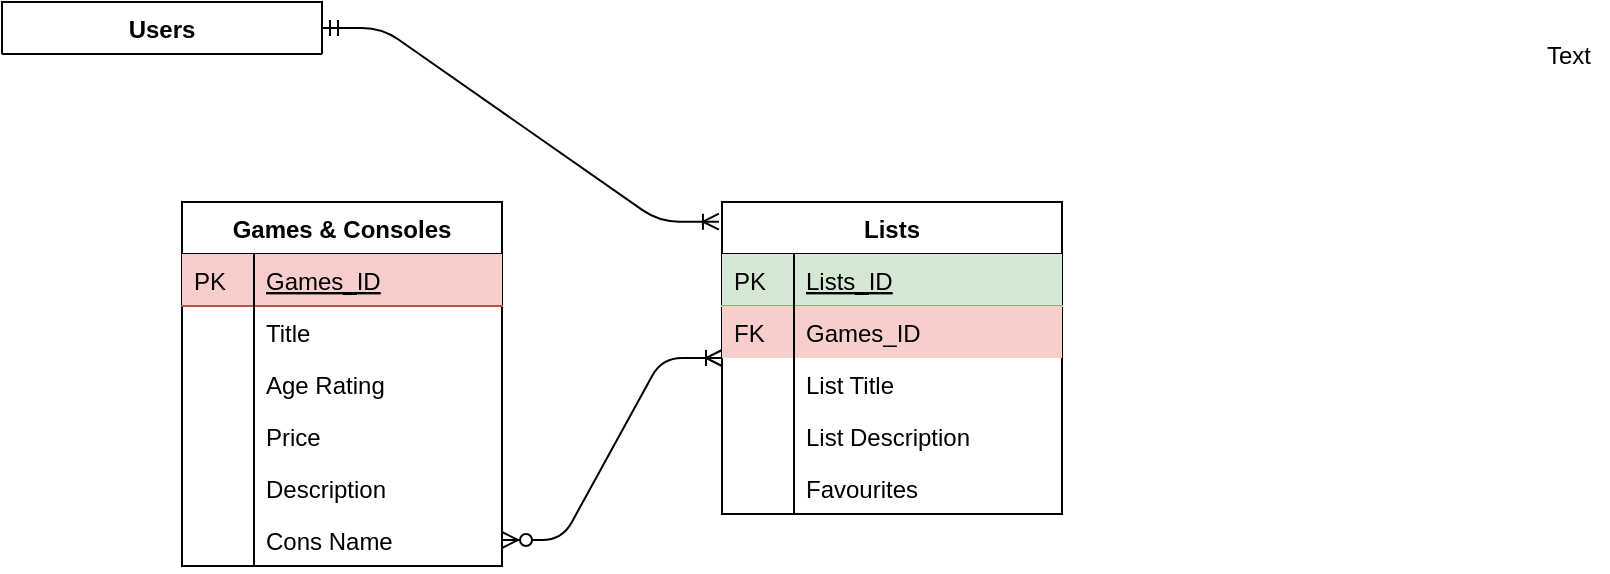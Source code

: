 <mxfile version="13.2.4"><diagram id="C5RBs43oDa-KdzZeNtuy" name="Page-1"><mxGraphModel dx="509" dy="488" grid="1" gridSize="10" guides="1" tooltips="1" connect="1" arrows="1" fold="1" page="1" pageScale="1" pageWidth="827" pageHeight="1169" math="0" shadow="0"><root><mxCell id="WIyWlLk6GJQsqaUBKTNV-0"/><mxCell id="WIyWlLk6GJQsqaUBKTNV-1" parent="WIyWlLk6GJQsqaUBKTNV-0"/><mxCell id="4nFM07WOAd8OjmNb4EJQ-6" value="" style="edgeStyle=entityRelationEdgeStyle;fontSize=12;html=1;endArrow=ERoneToMany;startArrow=ERzeroToMany;" parent="WIyWlLk6GJQsqaUBKTNV-1" source="WnUUjH9KOxSA-IPf8aZV-4" target="dpPuSQ145wHK7adOpRKf-0" edge="1"><mxGeometry width="100" height="100" relative="1" as="geometry"><mxPoint x="450" y="595" as="sourcePoint"/><mxPoint x="520" y="579" as="targetPoint"/></mxGeometry></mxCell><mxCell id="dpPuSQ145wHK7adOpRKf-0" value="Lists" style="swimlane;fontStyle=1;childLayout=stackLayout;horizontal=1;startSize=26;horizontalStack=0;resizeParent=1;resizeLast=0;collapsible=1;marginBottom=0;rounded=0;shadow=0;strokeWidth=1;" parent="WIyWlLk6GJQsqaUBKTNV-1" vertex="1"><mxGeometry x="550" y="370" width="170" height="156" as="geometry"><mxRectangle x="260" y="270" width="160" height="26" as="alternateBounds"/></mxGeometry></mxCell><mxCell id="dpPuSQ145wHK7adOpRKf-1" value="Lists_ID" style="shape=partialRectangle;top=0;left=0;right=0;bottom=1;align=left;verticalAlign=top;fillColor=#d5e8d4;spacingLeft=40;spacingRight=4;overflow=hidden;rotatable=0;points=[[0,0.5],[1,0.5]];portConstraint=eastwest;dropTarget=0;rounded=0;shadow=0;strokeWidth=1;fontStyle=4;strokeColor=#82b366;" parent="dpPuSQ145wHK7adOpRKf-0" vertex="1"><mxGeometry y="26" width="170" height="26" as="geometry"/></mxCell><mxCell id="dpPuSQ145wHK7adOpRKf-2" value="PK" style="shape=partialRectangle;top=0;left=0;bottom=0;fillColor=none;align=left;verticalAlign=top;spacingLeft=4;spacingRight=4;overflow=hidden;rotatable=0;points=[];portConstraint=eastwest;part=1;" parent="dpPuSQ145wHK7adOpRKf-1" vertex="1" connectable="0"><mxGeometry width="36" height="26" as="geometry"/></mxCell><mxCell id="dpPuSQ145wHK7adOpRKf-111" value="Games_ID" style="shape=partialRectangle;top=0;left=0;right=0;bottom=0;align=left;verticalAlign=top;fillColor=#f8cecc;spacingLeft=40;spacingRight=4;overflow=hidden;rotatable=0;points=[[0,0.5],[1,0.5]];portConstraint=eastwest;dropTarget=0;rounded=0;shadow=0;strokeWidth=1;strokeColor=#b85450;" parent="dpPuSQ145wHK7adOpRKf-0" vertex="1"><mxGeometry y="52" width="170" height="26" as="geometry"/></mxCell><mxCell id="dpPuSQ145wHK7adOpRKf-112" value="FK" style="shape=partialRectangle;top=0;left=0;bottom=0;fillColor=none;align=left;verticalAlign=top;spacingLeft=4;spacingRight=4;overflow=hidden;rotatable=0;points=[];portConstraint=eastwest;part=1;" parent="dpPuSQ145wHK7adOpRKf-111" vertex="1" connectable="0"><mxGeometry width="36" height="26" as="geometry"/></mxCell><mxCell id="0NQ6MLU74pi4t7_e6YyA-2" value="List Title" style="shape=partialRectangle;top=0;left=0;right=0;bottom=0;align=left;verticalAlign=top;fillColor=none;spacingLeft=40;spacingRight=4;overflow=hidden;rotatable=0;points=[[0,0.5],[1,0.5]];portConstraint=eastwest;dropTarget=0;rounded=0;shadow=0;strokeWidth=1;" parent="dpPuSQ145wHK7adOpRKf-0" vertex="1"><mxGeometry y="78" width="170" height="26" as="geometry"/></mxCell><mxCell id="0NQ6MLU74pi4t7_e6YyA-3" value="" style="shape=partialRectangle;top=0;left=0;bottom=0;fillColor=none;align=left;verticalAlign=top;spacingLeft=4;spacingRight=4;overflow=hidden;rotatable=0;points=[];portConstraint=eastwest;part=1;" parent="0NQ6MLU74pi4t7_e6YyA-2" vertex="1" connectable="0"><mxGeometry width="36" height="26" as="geometry"/></mxCell><mxCell id="dpPuSQ145wHK7adOpRKf-72" value="List Description" style="shape=partialRectangle;top=0;left=0;right=0;bottom=0;align=left;verticalAlign=top;fillColor=none;spacingLeft=40;spacingRight=4;overflow=hidden;rotatable=0;points=[[0,0.5],[1,0.5]];portConstraint=eastwest;dropTarget=0;rounded=0;shadow=0;strokeWidth=1;" parent="dpPuSQ145wHK7adOpRKf-0" vertex="1"><mxGeometry y="104" width="170" height="26" as="geometry"/></mxCell><mxCell id="dpPuSQ145wHK7adOpRKf-73" value="" style="shape=partialRectangle;top=0;left=0;bottom=0;fillColor=none;align=left;verticalAlign=top;spacingLeft=4;spacingRight=4;overflow=hidden;rotatable=0;points=[];portConstraint=eastwest;part=1;" parent="dpPuSQ145wHK7adOpRKf-72" vertex="1" connectable="0"><mxGeometry width="36" height="26" as="geometry"/></mxCell><mxCell id="dpPuSQ145wHK7adOpRKf-116" value="Favourites" style="shape=partialRectangle;top=0;left=0;right=0;bottom=0;align=left;verticalAlign=top;fillColor=none;spacingLeft=40;spacingRight=4;overflow=hidden;rotatable=0;points=[[0,0.5],[1,0.5]];portConstraint=eastwest;dropTarget=0;rounded=0;shadow=0;strokeWidth=1;" parent="dpPuSQ145wHK7adOpRKf-0" vertex="1"><mxGeometry y="130" width="170" height="26" as="geometry"/></mxCell><mxCell id="dpPuSQ145wHK7adOpRKf-117" value="" style="shape=partialRectangle;top=0;left=0;bottom=0;fillColor=none;align=left;verticalAlign=top;spacingLeft=4;spacingRight=4;overflow=hidden;rotatable=0;points=[];portConstraint=eastwest;part=1;" parent="dpPuSQ145wHK7adOpRKf-116" vertex="1" connectable="0"><mxGeometry width="36" height="26" as="geometry"/></mxCell><mxCell id="0NQ6MLU74pi4t7_e6YyA-1" value="" style="edgeStyle=entityRelationEdgeStyle;fontSize=12;html=1;endArrow=ERoneToMany;startArrow=ERmandOne;entryX=-0.009;entryY=0.063;entryDx=0;entryDy=0;exitX=1;exitY=0.5;exitDx=0;exitDy=0;entryPerimeter=0;" parent="WIyWlLk6GJQsqaUBKTNV-1" source="dpPuSQ145wHK7adOpRKf-87" target="dpPuSQ145wHK7adOpRKf-0" edge="1"><mxGeometry width="100" height="100" relative="1" as="geometry"><mxPoint x="380" y="330" as="sourcePoint"/><mxPoint x="480" y="230" as="targetPoint"/></mxGeometry></mxCell><mxCell id="IUzLtUbprcBQcxeLlG7t-0" value="Text" style="text;html=1;align=center;verticalAlign=middle;resizable=0;points=[];autosize=1;" vertex="1" parent="WIyWlLk6GJQsqaUBKTNV-1"><mxGeometry x="953" y="287" width="40" height="20" as="geometry"/></mxCell><mxCell id="dpPuSQ145wHK7adOpRKf-78" value="Users" style="swimlane;fontStyle=1;childLayout=stackLayout;horizontal=1;startSize=26;horizontalStack=0;resizeParent=1;resizeLast=0;collapsible=1;marginBottom=0;rounded=0;shadow=0;strokeWidth=1;" parent="WIyWlLk6GJQsqaUBKTNV-1" vertex="1" collapsed="1"><mxGeometry x="190" y="270" width="160" height="26" as="geometry"><mxRectangle x="130" y="160" width="160" height="224" as="alternateBounds"/></mxGeometry></mxCell><mxCell id="dpPuSQ145wHK7adOpRKf-79" value="User_ID" style="shape=partialRectangle;top=0;left=0;right=0;bottom=1;align=left;verticalAlign=top;fillColor=#dae8fc;spacingLeft=40;spacingRight=4;overflow=hidden;rotatable=0;points=[[0,0.5],[1,0.5]];portConstraint=eastwest;dropTarget=0;rounded=0;shadow=0;strokeWidth=1;fontStyle=4;strokeColor=#6c8ebf;" parent="dpPuSQ145wHK7adOpRKf-78" vertex="1"><mxGeometry y="26" width="160" height="26" as="geometry"/></mxCell><mxCell id="dpPuSQ145wHK7adOpRKf-80" value="PK" style="shape=partialRectangle;top=0;left=0;bottom=0;fillColor=none;align=left;verticalAlign=top;spacingLeft=4;spacingRight=4;overflow=hidden;rotatable=0;points=[];portConstraint=eastwest;part=1;" parent="dpPuSQ145wHK7adOpRKf-79" vertex="1" connectable="0"><mxGeometry width="36" height="26" as="geometry"/></mxCell><mxCell id="dpPuSQ145wHK7adOpRKf-83" value="Name" style="shape=partialRectangle;top=0;left=0;right=0;bottom=0;align=left;verticalAlign=top;fillColor=none;spacingLeft=40;spacingRight=4;overflow=hidden;rotatable=0;points=[[0,0.5],[1,0.5]];portConstraint=eastwest;dropTarget=0;rounded=0;shadow=0;strokeWidth=1;" parent="dpPuSQ145wHK7adOpRKf-78" vertex="1"><mxGeometry y="52" width="160" height="26" as="geometry"/></mxCell><mxCell id="dpPuSQ145wHK7adOpRKf-84" value="" style="shape=partialRectangle;top=0;left=0;bottom=0;fillColor=none;align=left;verticalAlign=top;spacingLeft=4;spacingRight=4;overflow=hidden;rotatable=0;points=[];portConstraint=eastwest;part=1;" parent="dpPuSQ145wHK7adOpRKf-83" vertex="1" connectable="0"><mxGeometry width="36" height="26" as="geometry"/></mxCell><mxCell id="dpPuSQ145wHK7adOpRKf-85" value="Email Address" style="shape=partialRectangle;top=0;left=0;right=0;bottom=0;align=left;verticalAlign=top;fillColor=none;spacingLeft=40;spacingRight=4;overflow=hidden;rotatable=0;points=[[0,0.5],[1,0.5]];portConstraint=eastwest;dropTarget=0;rounded=0;shadow=0;strokeWidth=1;" parent="dpPuSQ145wHK7adOpRKf-78" vertex="1"><mxGeometry y="78" width="160" height="26" as="geometry"/></mxCell><mxCell id="dpPuSQ145wHK7adOpRKf-86" value="" style="shape=partialRectangle;top=0;left=0;bottom=0;fillColor=none;align=left;verticalAlign=top;spacingLeft=4;spacingRight=4;overflow=hidden;rotatable=0;points=[];portConstraint=eastwest;part=1;" parent="dpPuSQ145wHK7adOpRKf-85" vertex="1" connectable="0"><mxGeometry width="36" height="26" as="geometry"/></mxCell><mxCell id="dpPuSQ145wHK7adOpRKf-87" value="Password" style="shape=partialRectangle;top=0;left=0;right=0;bottom=0;align=left;verticalAlign=top;fillColor=none;spacingLeft=40;spacingRight=4;overflow=hidden;rotatable=0;points=[[0,0.5],[1,0.5]];portConstraint=eastwest;dropTarget=0;rounded=0;shadow=0;strokeWidth=1;" parent="dpPuSQ145wHK7adOpRKf-78" vertex="1"><mxGeometry y="104" width="160" height="26" as="geometry"/></mxCell><mxCell id="dpPuSQ145wHK7adOpRKf-88" value="" style="shape=partialRectangle;top=0;left=0;bottom=0;fillColor=none;align=left;verticalAlign=top;spacingLeft=4;spacingRight=4;overflow=hidden;rotatable=0;points=[];portConstraint=eastwest;part=1;" parent="dpPuSQ145wHK7adOpRKf-87" vertex="1" connectable="0"><mxGeometry width="36" height="26" as="geometry"/></mxCell><mxCell id="dpPuSQ145wHK7adOpRKf-89" value="Biography" style="shape=partialRectangle;top=0;left=0;right=0;bottom=0;align=left;verticalAlign=top;fillColor=none;spacingLeft=40;spacingRight=4;overflow=hidden;rotatable=0;points=[[0,0.5],[1,0.5]];portConstraint=eastwest;dropTarget=0;rounded=0;shadow=0;strokeWidth=1;" parent="dpPuSQ145wHK7adOpRKf-78" vertex="1"><mxGeometry y="130" width="160" height="26" as="geometry"/></mxCell><mxCell id="dpPuSQ145wHK7adOpRKf-90" value="" style="shape=partialRectangle;top=0;left=0;bottom=0;fillColor=none;align=left;verticalAlign=top;spacingLeft=4;spacingRight=4;overflow=hidden;rotatable=0;points=[];portConstraint=eastwest;part=1;" parent="dpPuSQ145wHK7adOpRKf-89" vertex="1" connectable="0"><mxGeometry width="36" height="26" as="geometry"/></mxCell><mxCell id="dpPuSQ145wHK7adOpRKf-91" value="Console Preference" style="shape=partialRectangle;top=0;left=0;right=0;bottom=0;align=left;verticalAlign=top;fillColor=none;spacingLeft=40;spacingRight=4;overflow=hidden;rotatable=0;points=[[0,0.5],[1,0.5]];portConstraint=eastwest;dropTarget=0;rounded=0;shadow=0;strokeWidth=1;" parent="dpPuSQ145wHK7adOpRKf-78" vertex="1"><mxGeometry y="156" width="160" height="34" as="geometry"/></mxCell><mxCell id="dpPuSQ145wHK7adOpRKf-92" value="" style="shape=partialRectangle;top=0;left=0;bottom=0;fillColor=none;align=left;verticalAlign=top;spacingLeft=4;spacingRight=4;overflow=hidden;rotatable=0;points=[];portConstraint=eastwest;part=1;" parent="dpPuSQ145wHK7adOpRKf-91" vertex="1" connectable="0"><mxGeometry width="36" height="34" as="geometry"/></mxCell><mxCell id="dpPuSQ145wHK7adOpRKf-97" value="..." style="shape=partialRectangle;top=0;left=0;right=0;bottom=0;align=left;verticalAlign=top;fillColor=none;spacingLeft=40;spacingRight=4;overflow=hidden;rotatable=0;points=[[0,0.5],[1,0.5]];portConstraint=eastwest;dropTarget=0;rounded=0;shadow=0;strokeWidth=1;" parent="dpPuSQ145wHK7adOpRKf-78" vertex="1"><mxGeometry y="190" width="160" height="34" as="geometry"/></mxCell><mxCell id="dpPuSQ145wHK7adOpRKf-98" value="" style="shape=partialRectangle;top=0;left=0;bottom=0;fillColor=none;align=left;verticalAlign=top;spacingLeft=4;spacingRight=4;overflow=hidden;rotatable=0;points=[];portConstraint=eastwest;part=1;" parent="dpPuSQ145wHK7adOpRKf-97" vertex="1" connectable="0"><mxGeometry width="36" height="34" as="geometry"/></mxCell><mxCell id="zkfFHV4jXpPFQw0GAbJ--56" value="Games &amp; Consoles" style="swimlane;fontStyle=1;childLayout=stackLayout;horizontal=1;startSize=26;horizontalStack=0;resizeParent=1;resizeLast=0;collapsible=1;marginBottom=0;rounded=0;shadow=0;strokeWidth=1;" parent="WIyWlLk6GJQsqaUBKTNV-1" vertex="1"><mxGeometry x="280" y="370" width="160" height="182" as="geometry"><mxRectangle x="260" y="80" width="160" height="26" as="alternateBounds"/></mxGeometry></mxCell><mxCell id="zkfFHV4jXpPFQw0GAbJ--57" value="Games_ID" style="shape=partialRectangle;top=0;left=0;right=0;bottom=1;align=left;verticalAlign=top;fillColor=#f8cecc;spacingLeft=40;spacingRight=4;overflow=hidden;rotatable=0;points=[[0,0.5],[1,0.5]];portConstraint=eastwest;dropTarget=0;rounded=0;shadow=0;strokeWidth=1;fontStyle=4;strokeColor=#b85450;" parent="zkfFHV4jXpPFQw0GAbJ--56" vertex="1"><mxGeometry y="26" width="160" height="26" as="geometry"/></mxCell><mxCell id="zkfFHV4jXpPFQw0GAbJ--58" value="PK" style="shape=partialRectangle;top=0;left=0;bottom=0;fillColor=none;align=left;verticalAlign=top;spacingLeft=4;spacingRight=4;overflow=hidden;rotatable=0;points=[];portConstraint=eastwest;part=1;" parent="zkfFHV4jXpPFQw0GAbJ--57" vertex="1" connectable="0"><mxGeometry width="36" height="26" as="geometry"/></mxCell><mxCell id="zkfFHV4jXpPFQw0GAbJ--61" value="Title" style="shape=partialRectangle;top=0;left=0;right=0;bottom=0;align=left;verticalAlign=top;fillColor=none;spacingLeft=40;spacingRight=4;overflow=hidden;rotatable=0;points=[[0,0.5],[1,0.5]];portConstraint=eastwest;dropTarget=0;rounded=0;shadow=0;strokeWidth=1;" parent="zkfFHV4jXpPFQw0GAbJ--56" vertex="1"><mxGeometry y="52" width="160" height="26" as="geometry"/></mxCell><mxCell id="zkfFHV4jXpPFQw0GAbJ--62" value="" style="shape=partialRectangle;top=0;left=0;bottom=0;fillColor=none;align=left;verticalAlign=top;spacingLeft=4;spacingRight=4;overflow=hidden;rotatable=0;points=[];portConstraint=eastwest;part=1;" parent="zkfFHV4jXpPFQw0GAbJ--61" vertex="1" connectable="0"><mxGeometry width="36" height="26" as="geometry"/></mxCell><mxCell id="dpPuSQ145wHK7adOpRKf-99" value="Age Rating" style="shape=partialRectangle;top=0;left=0;right=0;bottom=0;align=left;verticalAlign=top;fillColor=none;spacingLeft=40;spacingRight=4;overflow=hidden;rotatable=0;points=[[0,0.5],[1,0.5]];portConstraint=eastwest;dropTarget=0;rounded=0;shadow=0;strokeWidth=1;" parent="zkfFHV4jXpPFQw0GAbJ--56" vertex="1"><mxGeometry y="78" width="160" height="26" as="geometry"/></mxCell><mxCell id="dpPuSQ145wHK7adOpRKf-100" value="" style="shape=partialRectangle;top=0;left=0;bottom=0;fillColor=none;align=left;verticalAlign=top;spacingLeft=4;spacingRight=4;overflow=hidden;rotatable=0;points=[];portConstraint=eastwest;part=1;" parent="dpPuSQ145wHK7adOpRKf-99" vertex="1" connectable="0"><mxGeometry width="36" height="26" as="geometry"/></mxCell><mxCell id="dpPuSQ145wHK7adOpRKf-101" value="Price" style="shape=partialRectangle;top=0;left=0;right=0;bottom=0;align=left;verticalAlign=top;fillColor=none;spacingLeft=40;spacingRight=4;overflow=hidden;rotatable=0;points=[[0,0.5],[1,0.5]];portConstraint=eastwest;dropTarget=0;rounded=0;shadow=0;strokeWidth=1;" parent="zkfFHV4jXpPFQw0GAbJ--56" vertex="1"><mxGeometry y="104" width="160" height="26" as="geometry"/></mxCell><mxCell id="dpPuSQ145wHK7adOpRKf-102" value="" style="shape=partialRectangle;top=0;left=0;bottom=0;fillColor=none;align=left;verticalAlign=top;spacingLeft=4;spacingRight=4;overflow=hidden;rotatable=0;points=[];portConstraint=eastwest;part=1;" parent="dpPuSQ145wHK7adOpRKf-101" vertex="1" connectable="0"><mxGeometry width="36" height="26" as="geometry"/></mxCell><mxCell id="zkfFHV4jXpPFQw0GAbJ--59" value="Description" style="shape=partialRectangle;top=0;left=0;right=0;bottom=0;align=left;verticalAlign=top;fillColor=none;spacingLeft=40;spacingRight=4;overflow=hidden;rotatable=0;points=[[0,0.5],[1,0.5]];portConstraint=eastwest;dropTarget=0;rounded=0;shadow=0;strokeWidth=1;" parent="zkfFHV4jXpPFQw0GAbJ--56" vertex="1"><mxGeometry y="130" width="160" height="26" as="geometry"/></mxCell><mxCell id="zkfFHV4jXpPFQw0GAbJ--60" value="" style="shape=partialRectangle;top=0;left=0;bottom=0;fillColor=none;align=left;verticalAlign=top;spacingLeft=4;spacingRight=4;overflow=hidden;rotatable=0;points=[];portConstraint=eastwest;part=1;" parent="zkfFHV4jXpPFQw0GAbJ--59" vertex="1" connectable="0"><mxGeometry width="36" height="26" as="geometry"/></mxCell><mxCell id="WnUUjH9KOxSA-IPf8aZV-4" value="Cons Name" style="shape=partialRectangle;top=0;left=0;right=0;bottom=0;align=left;verticalAlign=top;fillColor=none;spacingLeft=40;spacingRight=4;overflow=hidden;rotatable=0;points=[[0,0.5],[1,0.5]];portConstraint=eastwest;dropTarget=0;rounded=0;shadow=0;strokeWidth=1;" parent="zkfFHV4jXpPFQw0GAbJ--56" vertex="1"><mxGeometry y="156" width="160" height="26" as="geometry"/></mxCell><mxCell id="WnUUjH9KOxSA-IPf8aZV-5" value="" style="shape=partialRectangle;top=0;left=0;bottom=0;fillColor=none;align=left;verticalAlign=top;spacingLeft=4;spacingRight=4;overflow=hidden;rotatable=0;points=[];portConstraint=eastwest;part=1;" parent="WnUUjH9KOxSA-IPf8aZV-4" vertex="1" connectable="0"><mxGeometry width="36" height="26" as="geometry"/></mxCell></root></mxGraphModel></diagram></mxfile>